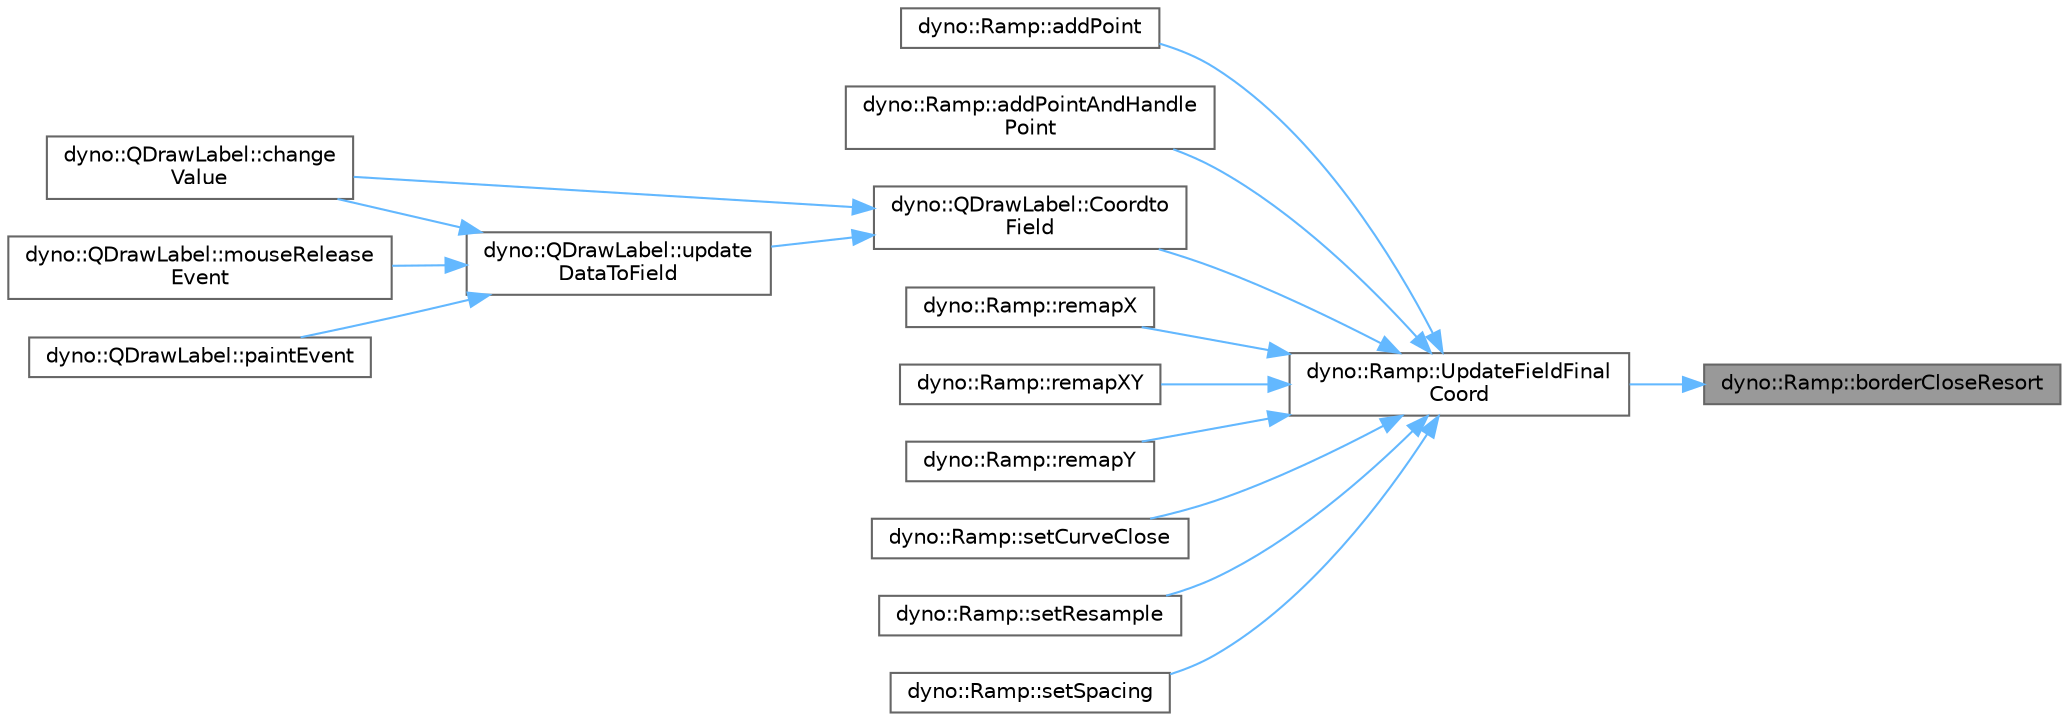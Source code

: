 digraph "dyno::Ramp::borderCloseResort"
{
 // LATEX_PDF_SIZE
  bgcolor="transparent";
  edge [fontname=Helvetica,fontsize=10,labelfontname=Helvetica,labelfontsize=10];
  node [fontname=Helvetica,fontsize=10,shape=box,height=0.2,width=0.4];
  rankdir="RL";
  Node1 [id="Node000001",label="dyno::Ramp::borderCloseResort",height=0.2,width=0.4,color="gray40", fillcolor="grey60", style="filled", fontcolor="black",tooltip=" "];
  Node1 -> Node2 [id="edge1_Node000001_Node000002",dir="back",color="steelblue1",style="solid",tooltip=" "];
  Node2 [id="Node000002",label="dyno::Ramp::UpdateFieldFinal\lCoord",height=0.2,width=0.4,color="grey40", fillcolor="white", style="filled",URL="$classdyno_1_1_ramp.html#a5b77c6dd3ab71d55034225a441da225d",tooltip=" "];
  Node2 -> Node3 [id="edge2_Node000002_Node000003",dir="back",color="steelblue1",style="solid",tooltip=" "];
  Node3 [id="Node000003",label="dyno::Ramp::addPoint",height=0.2,width=0.4,color="grey40", fillcolor="white", style="filled",URL="$classdyno_1_1_ramp.html#acce8948fe225e94b9721b7d4e552b433",tooltip=" "];
  Node2 -> Node4 [id="edge3_Node000002_Node000004",dir="back",color="steelblue1",style="solid",tooltip=" "];
  Node4 [id="Node000004",label="dyno::Ramp::addPointAndHandle\lPoint",height=0.2,width=0.4,color="grey40", fillcolor="white", style="filled",URL="$classdyno_1_1_ramp.html#acece1b60f5f124389881d216475672a1",tooltip=" "];
  Node2 -> Node5 [id="edge4_Node000002_Node000005",dir="back",color="steelblue1",style="solid",tooltip=" "];
  Node5 [id="Node000005",label="dyno::QDrawLabel::Coordto\lField",height=0.2,width=0.4,color="grey40", fillcolor="white", style="filled",URL="$classdyno_1_1_q_draw_label.html#a8b27b248c44ee57fa194956dc3765449",tooltip=" "];
  Node5 -> Node6 [id="edge5_Node000005_Node000006",dir="back",color="steelblue1",style="solid",tooltip=" "];
  Node6 [id="Node000006",label="dyno::QDrawLabel::change\lValue",height=0.2,width=0.4,color="grey40", fillcolor="white", style="filled",URL="$classdyno_1_1_q_draw_label.html#a9be2a7cab68e5392d9845b82a92c05ee",tooltip=" "];
  Node5 -> Node7 [id="edge6_Node000005_Node000007",dir="back",color="steelblue1",style="solid",tooltip=" "];
  Node7 [id="Node000007",label="dyno::QDrawLabel::update\lDataToField",height=0.2,width=0.4,color="grey40", fillcolor="white", style="filled",URL="$classdyno_1_1_q_draw_label.html#adabb882507f0faa73bfaf0d4e026116e",tooltip=" "];
  Node7 -> Node6 [id="edge7_Node000007_Node000006",dir="back",color="steelblue1",style="solid",tooltip=" "];
  Node7 -> Node8 [id="edge8_Node000007_Node000008",dir="back",color="steelblue1",style="solid",tooltip=" "];
  Node8 [id="Node000008",label="dyno::QDrawLabel::mouseRelease\lEvent",height=0.2,width=0.4,color="grey40", fillcolor="white", style="filled",URL="$classdyno_1_1_q_draw_label.html#a49659861f4f62ef066de68df944ab31b",tooltip=" "];
  Node7 -> Node9 [id="edge9_Node000007_Node000009",dir="back",color="steelblue1",style="solid",tooltip=" "];
  Node9 [id="Node000009",label="dyno::QDrawLabel::paintEvent",height=0.2,width=0.4,color="grey40", fillcolor="white", style="filled",URL="$classdyno_1_1_q_draw_label.html#aa5e948de0da038ae81bd255cd317b893",tooltip=" "];
  Node2 -> Node10 [id="edge10_Node000002_Node000010",dir="back",color="steelblue1",style="solid",tooltip=" "];
  Node10 [id="Node000010",label="dyno::Ramp::remapX",height=0.2,width=0.4,color="grey40", fillcolor="white", style="filled",URL="$classdyno_1_1_ramp.html#a50454f08b31f11f02c76f878124bb0c4",tooltip=" "];
  Node2 -> Node11 [id="edge11_Node000002_Node000011",dir="back",color="steelblue1",style="solid",tooltip=" "];
  Node11 [id="Node000011",label="dyno::Ramp::remapXY",height=0.2,width=0.4,color="grey40", fillcolor="white", style="filled",URL="$classdyno_1_1_ramp.html#a30be6e08b8fc13c303f9f366f0818c9c",tooltip=" "];
  Node2 -> Node12 [id="edge12_Node000002_Node000012",dir="back",color="steelblue1",style="solid",tooltip=" "];
  Node12 [id="Node000012",label="dyno::Ramp::remapY",height=0.2,width=0.4,color="grey40", fillcolor="white", style="filled",URL="$classdyno_1_1_ramp.html#a836a9829aefe6c7980dab1202bfecc8c",tooltip=" "];
  Node2 -> Node13 [id="edge13_Node000002_Node000013",dir="back",color="steelblue1",style="solid",tooltip=" "];
  Node13 [id="Node000013",label="dyno::Ramp::setCurveClose",height=0.2,width=0.4,color="grey40", fillcolor="white", style="filled",URL="$classdyno_1_1_ramp.html#ac1d0bf5162edafae61e32df8cea0f057",tooltip=" "];
  Node2 -> Node14 [id="edge14_Node000002_Node000014",dir="back",color="steelblue1",style="solid",tooltip=" "];
  Node14 [id="Node000014",label="dyno::Ramp::setResample",height=0.2,width=0.4,color="grey40", fillcolor="white", style="filled",URL="$classdyno_1_1_ramp.html#a667bdf4a5257571edc4d0fe2e0fd4f12",tooltip=" "];
  Node2 -> Node15 [id="edge15_Node000002_Node000015",dir="back",color="steelblue1",style="solid",tooltip=" "];
  Node15 [id="Node000015",label="dyno::Ramp::setSpacing",height=0.2,width=0.4,color="grey40", fillcolor="white", style="filled",URL="$classdyno_1_1_ramp.html#ad7372e6a420657ec7c7c3a10d4048924",tooltip=" "];
}
